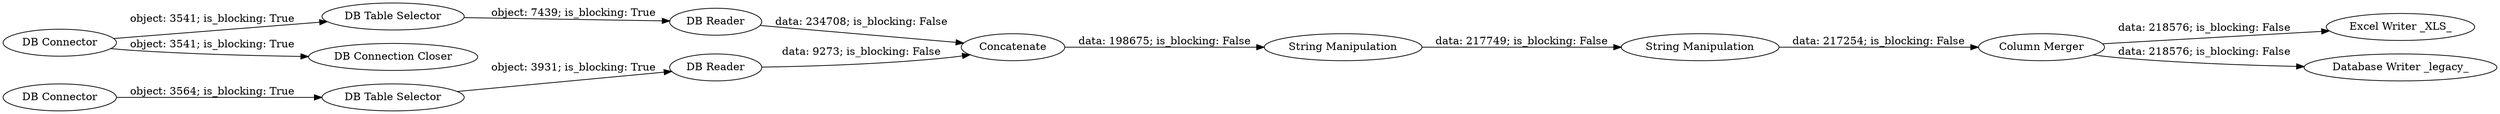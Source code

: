 digraph {
	"156289452643071129_3" [label="DB Table Selector"]
	"156289452643071129_1" [label="DB Connector"]
	"156289452643071129_22" [label="Excel Writer _XLS_"]
	"156289452643071129_8" [label="DB Reader"]
	"156289452643071129_7" [label="DB Reader"]
	"156289452643071129_10" [label="String Manipulation"]
	"156289452643071129_11" [label="String Manipulation"]
	"156289452643071129_4" [label="DB Table Selector"]
	"156289452643071129_2" [label="DB Connector"]
	"156289452643071129_9" [label=Concatenate]
	"156289452643071129_21" [label="DB Connection Closer"]
	"156289452643071129_20" [label="Database Writer _legacy_"]
	"156289452643071129_5" [label="Column Merger"]
	"156289452643071129_5" -> "156289452643071129_22" [label="data: 218576; is_blocking: False"]
	"156289452643071129_7" -> "156289452643071129_9" [label="data: 234708; is_blocking: False"]
	"156289452643071129_10" -> "156289452643071129_11" [label="data: 217749; is_blocking: False"]
	"156289452643071129_1" -> "156289452643071129_21" [label="object: 3541; is_blocking: True"]
	"156289452643071129_9" -> "156289452643071129_10" [label="data: 198675; is_blocking: False"]
	"156289452643071129_4" -> "156289452643071129_7" [label="object: 7439; is_blocking: True"]
	"156289452643071129_3" -> "156289452643071129_8" [label="object: 3931; is_blocking: True"]
	"156289452643071129_8" -> "156289452643071129_9" [label="data: 9273; is_blocking: False"]
	"156289452643071129_2" -> "156289452643071129_3" [label="object: 3564; is_blocking: True"]
	"156289452643071129_5" -> "156289452643071129_20" [label="data: 218576; is_blocking: False"]
	"156289452643071129_1" -> "156289452643071129_4" [label="object: 3541; is_blocking: True"]
	"156289452643071129_11" -> "156289452643071129_5" [label="data: 217254; is_blocking: False"]
	rankdir=LR
}
